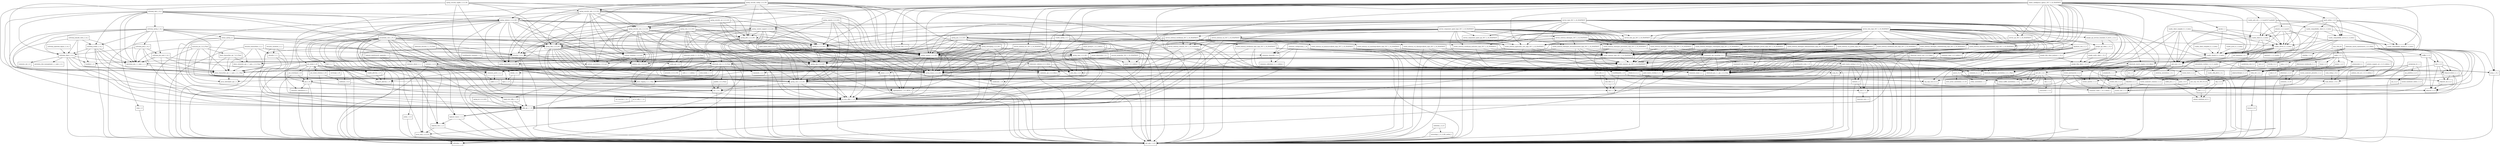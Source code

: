 digraph dependencies {
  node [shape = box, fontsize=10.0];
  activemq_broker_5_14_5 -> activemq_client_5_14_5;
  activemq_broker_5_14_5 -> geronimo_jms_1_1_spec_1_1_1;
  activemq_broker_5_14_5 -> hawtbuf_1_11;
  activemq_broker_5_14_5 -> jboss_transaction_api_1_2_spec_1_0_1_Final;
  activemq_broker_5_14_5 -> org_osgi_core_6_0_0;
  activemq_broker_5_14_5 -> slf4j_api_1_7_25;
  activemq_broker_5_14_5 -> xml_apis_1_4_01;
  activemq_client_5_14_5 -> commons_net_3_6;
  activemq_client_5_14_5 -> geronimo_j2ee_management_1_1_spec_1_0_1;
  activemq_client_5_14_5 -> geronimo_jms_1_1_spec_1_1_1;
  activemq_client_5_14_5 -> hawtbuf_1_11;
  activemq_client_5_14_5 -> jboss_transaction_api_1_2_spec_1_0_1_Final;
  activemq_client_5_14_5 -> slf4j_api_1_7_25;
  activemq_client_5_14_5 -> xml_apis_1_4_01;
  activemq_jms_pool_5_14_5 -> commons_pool2_2_4_2;
  activemq_jms_pool_5_14_5 -> geronimo_jms_1_1_spec_1_1_1;
  activemq_jms_pool_5_14_5 -> jboss_transaction_api_1_2_spec_1_0_1_Final;
  activemq_jms_pool_5_14_5 -> slf4j_api_1_7_25;
  activemq_kahadb_store_5_14_5 -> activemq_broker_5_14_5;
  activemq_kahadb_store_5_14_5 -> activemq_client_5_14_5;
  activemq_kahadb_store_5_14_5 -> geronimo_jms_1_1_spec_1_1_1;
  activemq_kahadb_store_5_14_5 -> jboss_transaction_api_1_2_spec_1_0_1_Final;
  activemq_kahadb_store_5_14_5 -> slf4j_api_1_7_25;
  activemq_openwire_legacy_5_14_5 -> activemq_client_5_14_5;
  activemq_pool_5_14_5 -> activemq_client_5_14_5;
  activemq_pool_5_14_5 -> activemq_jms_pool_5_14_5;
  activemq_pool_5_14_5 -> geronimo_jms_1_1_spec_1_1_1;
  activemq_pool_5_14_5 -> jboss_transaction_api_1_2_spec_1_0_1_Final;
  activemq_pool_5_14_5 -> slf4j_api_1_7_25;
  activemq_spring_5_14_5 -> activemq_broker_5_14_5;
  activemq_spring_5_14_5 -> activemq_client_5_14_5;
  activemq_spring_5_14_5 -> activemq_jms_pool_5_14_5;
  activemq_spring_5_14_5 -> activemq_pool_5_14_5;
  activemq_spring_5_14_5 -> geronimo_jms_1_1_spec_1_1_1;
  activemq_spring_5_14_5 -> jboss_transaction_api_1_2_spec_1_0_1_Final;
  activemq_spring_5_14_5 -> org_osgi_core_6_0_0;
  activemq_spring_5_14_5 -> slf4j_api_1_7_25;
  activemq_spring_5_14_5 -> spring_beans_5_0_0_RC1;
  activemq_spring_5_14_5 -> spring_context_5_0_0_RC1;
  activemq_spring_5_14_5 -> spring_core_5_0_0_RC1;
  activemq_spring_5_14_5 -> xbean_spring_4_5;
  activemq_web_5_14_5 -> activemq_broker_5_14_5;
  activemq_web_5_14_5 -> activemq_client_5_14_5;
  activemq_web_5_14_5 -> activemq_spring_5_14_5;
  activemq_web_5_14_5 -> geronimo_jms_1_1_spec_1_1_1;
  activemq_web_5_14_5 -> rome_1_0;
  activemq_web_5_14_5 -> slf4j_api_1_7_25;
  activemq_web_5_14_5 -> spring_beans_5_0_0_RC1;
  activemq_web_5_14_5 -> spring_core_5_0_0_RC1;
  activemq_web_5_14_5 -> spring_web_5_0_0_RC1;
  activemq_web_5_14_5 -> spring_webmvc_5_0_0_RC1;
  activemq_web_5_14_5 -> xstream_1_4_10;
  ant_1_10_1 -> ant_launcher_1_10_1;
  ant_1_10_1 -> xml_apis_1_4_01;
  asm_tree_5_2 -> asm_5_2;
  asm_util_5_2 -> asm_5_2;
  asm_util_5_2 -> asm_tree_5_2;
  aspectjweaver_1_9_0_BETA_4 -> jcl_over_slf4j_1_7_25;
  aspectjweaver_1_9_0_BETA_4 -> xml_apis_1_4_01;
  atmosphere_runtime_2_4_11_vaadin1 -> commons_pool2_2_4_2;
  atmosphere_runtime_2_4_11_vaadin1 -> vaadin_slf4j_jdk14_1_6_1;
  atmosphere_runtime_2_4_11_vaadin1 -> xml_apis_1_4_01;
  autoencoder_0_1 -> ejml_0_22;
  autoencoder_0_1 -> jcommon_1_0_16;
  autoencoder_0_1 -> jfreechart_1_0_13;
  autoencoder_0_1 -> scala_library_2_10_2;
  autoencoder_0_1 -> scala_swing_2_10_2;
  autoencoder_0_1 -> weka_dev_3_9_1;
  bcpkix_jdk15on_1_57 -> bcprov_jdk15on_1_57;
  bmad_2_4 -> weka_dev_3_9_1;
  bounce_0_18 -> xml_apis_1_4_01;
  cglib_3_2_5 -> ant_1_10_1;
  cglib_3_2_5 -> asm_5_2;
  citizen_intelligence_agency_2017_5_18_SNAPSHOT -> commons_beanutils_1_9_3;
  citizen_intelligence_agency_2017_5_18_SNAPSHOT -> commons_lang_2_6_0_redhat_6;
  citizen_intelligence_agency_2017_5_18_SNAPSHOT -> commons_lang3_3_5;
  citizen_intelligence_agency_2017_5_18_SNAPSHOT -> dcharts_2_0_0_hack23;
  citizen_intelligence_agency_2017_5_18_SNAPSHOT -> ehcache_2_10_4;
  citizen_intelligence_agency_2017_5_18_SNAPSHOT -> ehcache_web_2_0_4;
  citizen_intelligence_agency_2017_5_18_SNAPSHOT -> gantt_addon_1_0_0;
  citizen_intelligence_agency_2017_5_18_SNAPSHOT -> hibernate_jpa_2_1_api_1_0_0_Final;
  citizen_intelligence_agency_2017_5_18_SNAPSHOT -> joda_time_2_9_9;
  citizen_intelligence_agency_2017_5_18_SNAPSHOT -> jsoup_1_10_2;
  citizen_intelligence_agency_2017_5_18_SNAPSHOT -> model_common_api_2017_5_18_SNAPSHOT;
  citizen_intelligence_agency_2017_5_18_SNAPSHOT -> model_external_riksdagen_documentcontent_impl_2017_5_18_SNAPSHOT;
  citizen_intelligence_agency_2017_5_18_SNAPSHOT -> model_external_riksdagen_dokumentlista_impl_2017_5_18_SNAPSHOT;
  citizen_intelligence_agency_2017_5_18_SNAPSHOT -> model_external_riksdagen_dokumentstatus_impl_2017_5_18_SNAPSHOT;
  citizen_intelligence_agency_2017_5_18_SNAPSHOT -> model_external_riksdagen_person_impl_2017_5_18_SNAPSHOT;
  citizen_intelligence_agency_2017_5_18_SNAPSHOT -> model_external_riksdagen_utskottsforslag_impl_2017_5_18_SNAPSHOT;
  citizen_intelligence_agency_2017_5_18_SNAPSHOT -> model_external_worldbank_data_impl_2017_5_18_SNAPSHOT;
  citizen_intelligence_agency_2017_5_18_SNAPSHOT -> model_internal_application_user_impl_2017_5_18_SNAPSHOT;
  citizen_intelligence_agency_2017_5_18_SNAPSHOT -> qrcode_2_1;
  citizen_intelligence_agency_2017_5_18_SNAPSHOT -> service_api_2017_5_18_SNAPSHOT;
  citizen_intelligence_agency_2017_5_18_SNAPSHOT -> service_external_esv_2017_5_18_SNAPSHOT;
  citizen_intelligence_agency_2017_5_18_SNAPSHOT -> slf4j_api_1_7_25;
  citizen_intelligence_agency_2017_5_18_SNAPSHOT -> spring_aop_5_0_0_RC1;
  citizen_intelligence_agency_2017_5_18_SNAPSHOT -> spring_beans_5_0_0_RC1;
  citizen_intelligence_agency_2017_5_18_SNAPSHOT -> spring_context_5_0_0_RC1;
  citizen_intelligence_agency_2017_5_18_SNAPSHOT -> spring_security_core_5_0_0_M1;
  citizen_intelligence_agency_2017_5_18_SNAPSHOT -> spring_security_web_5_0_0_M1;
  citizen_intelligence_agency_2017_5_18_SNAPSHOT -> spring_tx_5_0_0_RC1;
  citizen_intelligence_agency_2017_5_18_SNAPSHOT -> spring_web_5_0_0_RC1;
  citizen_intelligence_agency_2017_5_18_SNAPSHOT -> vaadin_compatibility_server_8_1_0_beta1;
  citizen_intelligence_agency_2017_5_18_SNAPSHOT -> vaadin_compatibility_shared_8_1_0_beta1;
  citizen_intelligence_agency_2017_5_18_SNAPSHOT -> vaadin_grid_util_1_2_0_hack23v7vaadin8r3;
  citizen_intelligence_agency_2017_5_18_SNAPSHOT -> vaadin_server_8_1_0_beta1;
  citizen_intelligence_agency_2017_5_18_SNAPSHOT -> vaadin_shared_8_1_0_beta1;
  citizen_intelligence_agency_2017_5_18_SNAPSHOT -> vaadin_spring_2_0_1;
  colt_2_1_4 -> concurrent_1_3_4;
  commons_beanutils_1_9_3 -> commons_collections_3_2_2_redhat_2;
  commons_beanutils_1_9_3 -> jcl_over_slf4j_1_7_25;
  commons_collections4_4_1 -> xml_apis_1_4_01;
  commons_configuration_1_10 -> commons_beanutils_1_9_3;
  commons_configuration_1_10 -> commons_codec_1_10_0_redhat_5;
  commons_configuration_1_10 -> commons_collections_3_2_2_redhat_2;
  commons_configuration_1_10 -> commons_lang_2_6_0_redhat_6;
  commons_configuration_1_10 -> jcl_over_slf4j_1_7_25;
  commons_configuration_1_10 -> xml_apis_1_4_01;
  commons_dbcp2_2_1_1 -> commons_pool2_2_4_2;
  commons_dbcp2_2_1_1 -> jboss_transaction_api_1_2_spec_1_0_1_Final;
  commons_dbcp2_2_1_1 -> jcl_over_slf4j_1_7_25;
  commons_pool2_2_4_2 -> cglib_3_2_5;
  core_1_1_2 -> arpack_combined_all_0_1;
  dcharts_2_0_0_hack23 -> commons_codec_1_10_0_redhat_5;
  dcharts_2_0_0_hack23 -> commons_lang3_3_5;
  dcharts_2_0_0_hack23 -> gwt_user_2_8_1;
  dcharts_2_0_0_hack23 -> vaadin_client_8_1_0_beta1;
  dcharts_2_0_0_hack23 -> vaadin_server_8_1_0_beta1;
  dcharts_2_0_0_hack23 -> vaadin_shared_8_1_0_beta1;
  dom4j_1_6_1 -> xml_apis_1_4_01;
  dom4j_1_6_1 -> xpp3_1_1_6;
  ehcache_2_10_4 -> hibernate_core_5_2_10_Final;
  ehcache_2_10_4 -> jboss_transaction_api_1_2_spec_1_0_1_Final;
  ehcache_2_10_4 -> slf4j_api_1_7_25;
  ehcache_2_10_4 -> xml_apis_1_4_01;
  ehcache_3_3_1 -> cache_api_1_0_0;
  ehcache_3_3_1 -> slf4j_api_1_7_25;
  ehcache_3_3_1 -> xml_apis_1_4_01;
  ehcache_clustered_3_3_1 -> ehcache_2_10_4;
  ehcache_clustered_3_3_1 -> ehcache_3_3_1;
  ehcache_clustered_3_3_1 -> slf4j_api_1_7_25;
  ehcache_clustered_3_3_1 -> xml_apis_1_4_01;
  ehcache_transactions_3_3_1 -> ehcache_2_10_4;
  ehcache_transactions_3_3_1 -> ehcache_3_3_1;
  ehcache_transactions_3_3_1 -> jboss_transaction_api_1_2_spec_1_0_1_Final;
  ehcache_transactions_3_3_1 -> slf4j_api_1_7_25;
  ehcache_transactions_3_3_1 -> xml_apis_1_4_01;
  ehcache_web_2_0_4 -> ehcache_2_10_4;
  ehcache_web_2_0_4 -> slf4j_api_1_7_25;
  encrypt_properties_2017_5_18_SNAPSHOT -> bcprov_jdk15on_1_57;
  encrypt_properties_2017_5_18_SNAPSHOT -> jasypt_1_9_3_redhat_3;
  fluent_hc_4_5_3 -> httpclient_4_5_3;
  fluent_hc_4_5_3 -> httpcore_4_4_6;
  gantt_addon_1_0_0 -> gwt_user_2_8_1;
  gantt_addon_1_0_0 -> vaadin_client_8_1_0_beta1;
  gantt_addon_1_0_0 -> vaadin_compatibility_client_8_1_0_beta1;
  gantt_addon_1_0_0 -> vaadin_compatibility_server_8_1_0_beta1;
  gantt_addon_1_0_0 -> vaadin_compatibility_shared_8_1_0_beta1;
  gantt_addon_1_0_0 -> vaadin_server_8_1_0_beta1;
  gantt_addon_1_0_0 -> vaadin_shared_8_1_0_beta1;
  geronimo_jms_1_1_spec_1_1_1 -> jboss_transaction_api_1_2_spec_1_0_1_Final;
  google_api_client_1_22_0 -> google_http_client_1_22_0;
  google_api_client_1_22_0 -> google_http_client_jackson2_1_22_0;
  google_api_client_1_22_0 -> google_oauth_client_1_22_0;
  google_api_client_1_22_0 -> guava_22_0;
  google_api_services_translate_v2_rev51_1_22_0 -> google_api_client_1_22_0;
  google_api_services_translate_v2_rev51_1_22_0 -> google_http_client_1_22_0;
  google_http_client_1_22_0 -> httpclient_4_5_3;
  google_http_client_1_22_0 -> httpcore_4_4_6;
  google_http_client_1_22_0 -> jsr305_1_3_9;
  google_http_client_jackson2_1_22_0 -> google_http_client_1_22_0;
  google_http_client_jackson2_1_22_0 -> jackson_core_2_9_0_pr3;
  google_oauth_client_1_22_0 -> google_http_client_1_22_0;
  googleauth_1_1_1 -> commons_codec_1_10_0_redhat_5;
  googleauth_1_1_1 -> httpclient_4_5_3;
  guava_22_0 -> animal_sniffer_annotations_1_14;
  guava_22_0 -> error_prone_annotations_2_0_18;
  guava_22_0 -> j2objc_annotations_1_1;
  guava_22_0 -> jsr305_1_3_9;
  gwt_dev_2_8_1 -> animal_sniffer_annotations_1_14;
  gwt_dev_2_8_1 -> ant_1_10_1;
  gwt_dev_2_8_1 -> asm_5_2;
  gwt_dev_2_8_1 -> colt_2_1_4;
  gwt_dev_2_8_1 -> gson_2_8_0;
  gwt_dev_2_8_1 -> j2objc_annotations_1_1;
  gwt_dev_2_8_1 -> jsr305_1_3_9;
  gwt_dev_2_8_1 -> org_osgi_core_6_0_0;
  gwt_dev_2_8_1 -> xml_apis_1_4_01;
  gwt_elemental_2_8_1 -> gwt_user_2_8_1;
  gwt_user_2_8_1 -> asm_5_2;
  gwt_user_2_8_1 -> commons_io_2_5;
  gwt_user_2_8_1 -> gson_2_8_0;
  gwt_user_2_8_1 -> gwt_dev_2_8_1;
  gwt_user_2_8_1 -> icu4j_59_1;
  gwt_user_2_8_1 -> jsinterop_annotations_1_0_1;
  gwt_user_2_8_1 -> jsr305_1_3_9;
  gwt_user_2_8_1 -> junit_4_12;
  gwt_user_2_8_1 -> sac_1_3;
  gwt_user_2_8_1 -> validation_api_2_0_0_Beta2;
  gwt_user_2_8_1 -> xml_apis_1_4_01;
  hawtdispatch_1_22 -> asm_5_2;
  hawtdispatch_1_22 -> org_osgi_core_6_0_0;
  hawtdispatch_scala_1_22 -> hawtdispatch_1_22;
  hawtdispatch_scala_1_22 -> scala_library_2_10_2;
  hawtdispatch_transport_1_22 -> hawtbuf_1_11;
  hawtdispatch_transport_1_22 -> hawtdispatch_1_22;
  hibernate_commons_annotations_5_0_1_Final -> jboss_logging_3_3_1_Final;
  hibernate_core_5_2_10_Final -> ant_1_10_1;
  hibernate_core_5_2_10_Final -> antlr_2_7_7_redhat_7;
  hibernate_core_5_2_10_Final -> byte_buddy_1_7_0;
  hibernate_core_5_2_10_Final -> classmate_1_3_3;
  hibernate_core_5_2_10_Final -> dom4j_1_6_1;
  hibernate_core_5_2_10_Final -> hibernate_commons_annotations_5_0_1_Final;
  hibernate_core_5_2_10_Final -> hibernate_jpa_2_1_api_1_0_0_Final;
  hibernate_core_5_2_10_Final -> jandex_2_0_3_Final;
  hibernate_core_5_2_10_Final -> javassist_3_22_0_CR1;
  hibernate_core_5_2_10_Final -> jboss_logging_3_3_1_Final;
  hibernate_core_5_2_10_Final -> jboss_transaction_api_1_2_spec_1_0_1_Final;
  hibernate_core_5_2_10_Final -> validation_api_2_0_0_Beta2;
  hibernate_core_5_2_10_Final -> xml_apis_1_4_01;
  hibernate_ehcache_5_2_10_Final -> ehcache_2_10_4;
  hibernate_ehcache_5_2_10_Final -> hibernate_core_5_2_10_Final;
  hibernate_ehcache_5_2_10_Final -> jboss_logging_3_3_1_Final;
  hibernate_ehcache_5_2_10_Final -> jboss_transaction_api_1_2_spec_1_0_1_Final;
  hibernate_jcache_5_2_10_Final -> cache_api_1_0_0;
  hibernate_jcache_5_2_10_Final -> hibernate_core_5_2_10_Final;
  hibernate_jcache_5_2_10_Final -> jboss_logging_3_3_1_Final;
  hibernate_jcache_5_2_10_Final -> jboss_transaction_api_1_2_spec_1_0_1_Final;
  hibernate_search_elasticsearch_5_8_0_Beta2 -> gson_2_8_0;
  hibernate_search_elasticsearch_5_8_0_Beta2 -> hibernate_commons_annotations_5_0_1_Final;
  hibernate_search_elasticsearch_5_8_0_Beta2 -> hibernate_search_engine_5_8_0_Beta2;
  hibernate_search_elasticsearch_5_8_0_Beta2 -> httpasyncclient_4_1_2;
  hibernate_search_elasticsearch_5_8_0_Beta2 -> httpclient_4_5_3;
  hibernate_search_elasticsearch_5_8_0_Beta2 -> httpcore_4_4_6;
  hibernate_search_elasticsearch_5_8_0_Beta2 -> jboss_logging_3_3_1_Final;
  hibernate_search_elasticsearch_5_8_0_Beta2 -> lucene_analyzers_common_5_5_4;
  hibernate_search_elasticsearch_5_8_0_Beta2 -> lucene_core_5_5_4;
  hibernate_search_elasticsearch_5_8_0_Beta2 -> lucene_facet_5_5_4;
  hibernate_search_elasticsearch_5_8_0_Beta2 -> rest_5_3_0;
  hibernate_search_elasticsearch_5_8_0_Beta2 -> sniffer_5_3_0;
  hibernate_search_engine_5_8_0_Beta2 -> hibernate_commons_annotations_5_0_1_Final;
  hibernate_search_engine_5_8_0_Beta2 -> jboss_logging_3_3_1_Final;
  hibernate_search_engine_5_8_0_Beta2 -> jboss_transaction_api_1_2_spec_1_0_1_Final;
  hibernate_search_engine_5_8_0_Beta2 -> lucene_analyzers_common_5_5_4;
  hibernate_search_engine_5_8_0_Beta2 -> lucene_core_5_5_4;
  hibernate_search_engine_5_8_0_Beta2 -> lucene_facet_5_5_4;
  hibernate_search_engine_5_8_0_Beta2 -> lucene_misc_5_5_4;
  hibernate_search_engine_5_8_0_Beta2 -> lucene_queries_5_5_4;
  hibernate_search_engine_5_8_0_Beta2 -> lucene_queryparser_5_5_4;
  hibernate_search_engine_5_8_0_Beta2 -> xml_apis_1_4_01;
  hibernate_search_orm_5_8_0_Beta2 -> hibernate_commons_annotations_5_0_1_Final;
  hibernate_search_orm_5_8_0_Beta2 -> hibernate_core_5_2_10_Final;
  hibernate_search_orm_5_8_0_Beta2 -> hibernate_jpa_2_1_api_1_0_0_Final;
  hibernate_search_orm_5_8_0_Beta2 -> hibernate_search_engine_5_8_0_Beta2;
  hibernate_search_orm_5_8_0_Beta2 -> jboss_transaction_api_1_2_spec_1_0_1_Final;
  hibernate_search_orm_5_8_0_Beta2 -> lucene_core_5_5_4;
  hibernate_validator_6_0_0_Beta2 -> classmate_1_3_3;
  hibernate_validator_6_0_0_Beta2 -> hibernate_jpa_2_1_api_1_0_0_Final;
  hibernate_validator_6_0_0_Beta2 -> jboss_logging_3_3_1_Final;
  hibernate_validator_6_0_0_Beta2 -> joda_time_2_9_9;
  hibernate_validator_6_0_0_Beta2 -> jsoup_1_10_2;
  hibernate_validator_6_0_0_Beta2 -> validation_api_2_0_0_Beta2;
  hibernate_validator_6_0_0_Beta2 -> xml_apis_1_4_01;
  httpasyncclient_4_1_2 -> httpclient_4_5_3;
  httpasyncclient_4_1_2 -> httpcore_4_4_6;
  httpasyncclient_4_1_2 -> httpcore_nio_4_4_5;
  httpasyncclient_4_1_2 -> jcl_over_slf4j_1_7_25;
  httpclient_4_5_3 -> commons_codec_1_10_0_redhat_5;
  httpclient_4_5_3 -> httpcore_4_4_6;
  httpclient_4_5_3 -> jcl_over_slf4j_1_7_25;
  httpcore_nio_4_4_5 -> httpcore_4_4_6;
  hyperjaxb3_ejb_roundtrip_0_6_1 -> commons_io_2_5;
  hyperjaxb3_ejb_roundtrip_0_6_1 -> commons_lang3_3_5;
  hyperjaxb3_ejb_roundtrip_0_6_1 -> hibernate_jpa_2_1_api_1_0_0_Final;
  hyperjaxb3_ejb_roundtrip_0_6_1 -> hyperjaxb3_ejb_runtime_0_6_1;
  hyperjaxb3_ejb_roundtrip_0_6_1 -> jaxb2_basics_runtime_0_11_1;
  hyperjaxb3_ejb_roundtrip_0_6_1 -> jaxb2_basics_testing_0_10_0;
  hyperjaxb3_ejb_roundtrip_0_6_1 -> jcl_over_slf4j_1_7_25;
  hyperjaxb3_ejb_roundtrip_0_6_1 -> junit_4_12;
  hyperjaxb3_ejb_roundtrip_0_6_1 -> xml_apis_1_4_01;
  hyperjaxb3_ejb_roundtrip_0_6_1 -> xmlunit_1_5;
  hyperjaxb3_ejb_runtime_0_6_1 -> commons_lang3_3_5;
  hyperjaxb3_ejb_runtime_0_6_1 -> hibernate_jpa_2_1_api_1_0_0_Final;
  hyperjaxb3_ejb_runtime_0_6_1 -> xml_apis_1_4_01;
  icu4j_59_1 -> xml_apis_1_4_01;
  itext_2_1_7 -> bcpkix_jdk15on_1_57;
  itext_2_1_7 -> bcprov_jdk15on_1_57;
  itext_2_1_7 -> xml_apis_1_4_01;
  jackson_databind_2_9_0_pr3 -> jackson_annotations_2_9_0_pr3;
  jackson_databind_2_9_0_pr3 -> jackson_core_2_9_0_pr3;
  jackson_databind_2_9_0_pr3 -> xml_apis_1_4_01;
  jackson_mapper_asl_1_9_13_redhat_3 -> jackson_core_asl_1_9_13_redhat_3;
  jackson_mapper_asl_1_9_13_redhat_3 -> joda_time_2_9_9;
  jackson_mapper_asl_1_9_13_redhat_3 -> xml_apis_1_4_01;
  jandex_2_0_3_Final -> ant_1_10_1;
  jasypt_1_9_3_redhat_3 -> icu4j_59_1;
  jasypt_hibernate4_1_9_2 -> hibernate_core_5_2_10_Final;
  jasypt_hibernate4_1_9_2 -> jasypt_1_9_3_redhat_3;
  jasypt_spring31_1_9_3_redhat_3 -> jasypt_1_9_3_redhat_3;
  jasypt_spring31_1_9_3_redhat_3 -> spring_beans_5_0_0_RC1;
  jasypt_spring31_1_9_3_redhat_3 -> spring_context_5_0_0_RC1;
  jasypt_spring31_1_9_3_redhat_3 -> spring_core_5_0_0_RC1;
  jasypt_spring31_1_9_3_redhat_3 -> xml_apis_1_4_01;
  java_cup_11b_2015_03_26 -> ant_1_10_1;
  javamelody_core_1_67_0 -> activation_1_1;
  javamelody_core_1_67_0 -> commons_dbcp2_2_1_1;
  javamelody_core_1_67_0 -> ehcache_2_10_4;
  javamelody_core_1_67_0 -> hibernate_core_5_2_10_Final;
  javamelody_core_1_67_0 -> hibernate_jpa_2_1_api_1_0_0_Final;
  javamelody_core_1_67_0 -> itext_2_1_7;
  javamelody_core_1_67_0 -> javax_interceptor_api_1_2;
  javamelody_core_1_67_0 -> javax_mail_1_6_0_rc2;
  javamelody_core_1_67_0 -> jrobin_1_6_0;
  javamelody_core_1_67_0 -> log4j_over_slf4j_1_7_25;
  javamelody_core_1_67_0 -> logback_classic_1_2_3;
  javamelody_core_1_67_0 -> logback_core_1_2_3;
  javamelody_core_1_67_0 -> slf4j_api_1_7_25;
  javamelody_core_1_67_0 -> spring_aop_5_0_0_RC1;
  javamelody_core_1_67_0 -> spring_beans_5_0_0_RC1;
  javamelody_core_1_67_0 -> spring_context_5_0_0_RC1;
  javamelody_core_1_67_0 -> spring_core_5_0_0_RC1;
  javamelody_core_1_67_0 -> spring_web_5_0_0_RC1;
  javamelody_core_1_67_0 -> xml_apis_1_4_01;
  javamelody_core_1_67_0 -> xstream_1_4_10;
  javax_mail_1_6_0_rc2 -> activation_1_1;
  javax_mail_1_6_0_rc2 -> xml_apis_1_4_01;
  jaxb2_basics_runtime_0_11_1 -> activation_1_1;
  jaxb2_basics_runtime_0_11_1 -> xml_apis_1_4_01;
  jaxb2_basics_testing_0_10_0 -> commons_io_2_5;
  jaxb2_basics_testing_0_10_0 -> jaxb2_basics_runtime_0_11_1;
  jaxb2_basics_testing_0_10_0 -> jcl_over_slf4j_1_7_25;
  jaxb2_basics_testing_0_10_0 -> junit_4_12;
  jaxb2_basics_testing_0_10_0 -> xml_apis_1_4_01;
  jaxb2_basics_testing_0_10_0 -> xmlunit_1_5;
  jaxb2_basics_tools_0_10_0 -> commons_beanutils_1_9_3;
  jaxb2_basics_tools_0_10_0 -> commons_lang3_3_5;
  jaxb2_basics_tools_0_10_0 -> jaxb2_basics_runtime_0_11_1;
  jaxb2_basics_tools_0_10_0 -> jcl_over_slf4j_1_7_25;
  jaxb2_basics_tools_0_10_0 -> spring_beans_5_0_0_RC1;
  jaxb2_basics_tools_0_10_0 -> spring_context_5_0_0_RC1;
  jaxb2_basics_tools_0_10_0 -> xml_apis_1_4_01;
  jboss_connector_api_1_7_spec_1_0_0_Final -> jboss_transaction_api_1_2_spec_1_0_1_Final;
  jboss_logging_3_3_1_Final -> log4j_over_slf4j_1_7_25;
  jboss_logging_3_3_1_Final -> slf4j_api_1_7_25;
  jboss_transaction_api_1_2_spec_1_0_1_Final -> javax_interceptor_api_1_2;
  jboss_transaction_spi_7_6_0_Final -> jboss_connector_api_1_7_spec_1_0_0_Final;
  jboss_transaction_spi_7_6_0_Final -> jboss_logging_3_3_1_Final;
  jboss_transaction_spi_7_6_0_Final -> jboss_transaction_api_1_2_spec_1_0_1_Final;
  jcl_over_slf4j_1_7_25 -> slf4j_api_1_7_25;
  jcommon_1_0_16 -> xml_apis_1_4_01;
  jdom2_2_0_6 -> xml_apis_1_4_01;
  jfilechooser_bookmarks_0_1_5 -> jclipboardhelper_0_1_0;
  jfreechart_1_0_13 -> jcommon_1_0_16;
  jfreechart_1_0_13 -> xml_apis_1_4_01;
  jna_platform_4_4_0 -> jna_4_4_0;
  jrobin_1_6_0 -> xml_apis_1_4_01;
  jsoup_1_10_2 -> xml_apis_1_4_01;
  jul_to_slf4j_1_7_25 -> slf4j_api_1_7_25;
  junit_4_12 -> hamcrest_core_1_3;
  liquibase_core_3_5_3 -> ant_1_10_1;
  liquibase_core_3_5_3 -> org_osgi_core_6_0_0;
  liquibase_core_3_5_3 -> snakeyaml_1_18;
  liquibase_core_3_5_3 -> spring_beans_5_0_0_RC1;
  liquibase_core_3_5_3 -> spring_context_5_0_0_RC1;
  liquibase_core_3_5_3 -> spring_core_5_0_0_RC1;
  liquibase_core_3_5_3 -> xml_apis_1_4_01;
  log4j_over_slf4j_1_7_25 -> slf4j_api_1_7_25;
  log4j_over_slf4j_1_7_25 -> xml_apis_1_4_01;
  logback_classic_1_2_3 -> logback_core_1_2_3;
  logback_classic_1_2_3 -> slf4j_api_1_7_25;
  logback_classic_1_2_3 -> xml_apis_1_4_01;
  logback_core_1_2_3 -> javax_mail_1_6_0_rc2;
  logback_core_1_2_3 -> xml_apis_1_4_01;
  logback_elasticsearch_appender_1_5 -> jackson_core_2_9_0_pr3;
  logback_elasticsearch_appender_1_5 -> logback_classic_1_2_3;
  logback_elasticsearch_appender_1_5 -> logback_core_1_2_3;
  logback_elasticsearch_appender_1_5 -> slf4j_api_1_7_25;
  lucene_analyzers_common_5_5_4 -> lucene_core_5_5_4;
  lucene_analyzers_common_5_5_4 -> xml_apis_1_4_01;
  lucene_analyzers_phonetic_5_5_4 -> commons_codec_1_10_0_redhat_5;
  lucene_analyzers_phonetic_5_5_4 -> lucene_analyzers_common_5_5_4;
  lucene_analyzers_phonetic_5_5_4 -> lucene_core_5_5_4;
  lucene_backward_codecs_5_5_4 -> lucene_core_5_5_4;
  lucene_facet_5_5_4 -> lucene_core_5_5_4;
  lucene_facet_5_5_4 -> lucene_queries_5_5_4;
  lucene_misc_5_5_4 -> lucene_core_5_5_4;
  lucene_queries_5_5_4 -> lucene_core_5_5_4;
  lucene_queryparser_5_5_4 -> lucene_core_5_5_4;
  lucene_queryparser_5_5_4 -> lucene_queries_5_5_4;
  lucene_queryparser_5_5_4 -> xml_apis_1_4_01;
  meka_1_9_1 -> autoencoder_0_1;
  meka_1_9_1 -> bmad_2_4;
  meka_1_9_1 -> jama_1_0_3;
  meka_1_9_1 -> jclipboardhelper_0_1_0;
  meka_1_9_1 -> jfilechooser_bookmarks_0_1_5;
  meka_1_9_1 -> markdownj_core_0_4;
  meka_1_9_1 -> mst_4_0;
  meka_1_9_1 -> mulan_1_4_0;
  meka_1_9_1 -> scala_library_2_10_2;
  meka_1_9_1 -> trove4j_3_0_3;
  meka_1_9_1 -> weka_dev_3_9_1;
  moa_2016_04 -> meka_1_9_1;
  moa_2016_04 -> sizeofag_1_0_0;
  moa_2016_04 -> weka_dev_3_9_1;
  model_common_impl_2017_5_18_SNAPSHOT -> model_common_api_2017_5_18_SNAPSHOT;
  model_common_impl_2017_5_18_SNAPSHOT -> slf4j_api_1_7_25;
  model_external_riksdagen_documentcontent_impl_2017_5_18_SNAPSHOT -> hibernate_jpa_2_1_api_1_0_0_Final;
  model_external_riksdagen_documentcontent_impl_2017_5_18_SNAPSHOT -> hyperjaxb3_ejb_roundtrip_0_6_1;
  model_external_riksdagen_documentcontent_impl_2017_5_18_SNAPSHOT -> jaxb2_basics_runtime_0_11_1;
  model_external_riksdagen_documentcontent_impl_2017_5_18_SNAPSHOT -> model_common_api_2017_5_18_SNAPSHOT;
  model_external_riksdagen_documentcontent_impl_2017_5_18_SNAPSHOT -> model_common_impl_2017_5_18_SNAPSHOT;
  model_external_riksdagen_documentcontent_impl_2017_5_18_SNAPSHOT -> xml_apis_1_4_01;
  model_external_riksdagen_dokumentlista_impl_2017_5_18_SNAPSHOT -> hibernate_jpa_2_1_api_1_0_0_Final;
  model_external_riksdagen_dokumentlista_impl_2017_5_18_SNAPSHOT -> hyperjaxb3_ejb_roundtrip_0_6_1;
  model_external_riksdagen_dokumentlista_impl_2017_5_18_SNAPSHOT -> jaxb2_basics_runtime_0_11_1;
  model_external_riksdagen_dokumentlista_impl_2017_5_18_SNAPSHOT -> model_common_api_2017_5_18_SNAPSHOT;
  model_external_riksdagen_dokumentlista_impl_2017_5_18_SNAPSHOT -> model_common_impl_2017_5_18_SNAPSHOT;
  model_external_riksdagen_dokumentlista_impl_2017_5_18_SNAPSHOT -> xml_apis_1_4_01;
  model_external_riksdagen_dokumentstatus_impl_2017_5_18_SNAPSHOT -> hibernate_jpa_2_1_api_1_0_0_Final;
  model_external_riksdagen_dokumentstatus_impl_2017_5_18_SNAPSHOT -> hyperjaxb3_ejb_roundtrip_0_6_1;
  model_external_riksdagen_dokumentstatus_impl_2017_5_18_SNAPSHOT -> jaxb2_basics_runtime_0_11_1;
  model_external_riksdagen_dokumentstatus_impl_2017_5_18_SNAPSHOT -> model_common_api_2017_5_18_SNAPSHOT;
  model_external_riksdagen_dokumentstatus_impl_2017_5_18_SNAPSHOT -> model_common_impl_2017_5_18_SNAPSHOT;
  model_external_riksdagen_dokumentstatus_impl_2017_5_18_SNAPSHOT -> xml_apis_1_4_01;
  model_external_riksdagen_person_impl_2017_5_18_SNAPSHOT -> hibernate_jpa_2_1_api_1_0_0_Final;
  model_external_riksdagen_person_impl_2017_5_18_SNAPSHOT -> hyperjaxb3_ejb_roundtrip_0_6_1;
  model_external_riksdagen_person_impl_2017_5_18_SNAPSHOT -> jaxb2_basics_runtime_0_11_1;
  model_external_riksdagen_person_impl_2017_5_18_SNAPSHOT -> model_common_api_2017_5_18_SNAPSHOT;
  model_external_riksdagen_person_impl_2017_5_18_SNAPSHOT -> model_common_impl_2017_5_18_SNAPSHOT;
  model_external_riksdagen_person_impl_2017_5_18_SNAPSHOT -> xml_apis_1_4_01;
  model_external_riksdagen_personlista_impl_2017_5_18_SNAPSHOT -> hibernate_jpa_2_1_api_1_0_0_Final;
  model_external_riksdagen_personlista_impl_2017_5_18_SNAPSHOT -> hyperjaxb3_ejb_roundtrip_0_6_1;
  model_external_riksdagen_personlista_impl_2017_5_18_SNAPSHOT -> jaxb2_basics_runtime_0_11_1;
  model_external_riksdagen_personlista_impl_2017_5_18_SNAPSHOT -> model_common_api_2017_5_18_SNAPSHOT;
  model_external_riksdagen_personlista_impl_2017_5_18_SNAPSHOT -> model_common_impl_2017_5_18_SNAPSHOT;
  model_external_riksdagen_personlista_impl_2017_5_18_SNAPSHOT -> xml_apis_1_4_01;
  model_external_riksdagen_utskottsforslag_impl_2017_5_18_SNAPSHOT -> hibernate_jpa_2_1_api_1_0_0_Final;
  model_external_riksdagen_utskottsforslag_impl_2017_5_18_SNAPSHOT -> hyperjaxb3_ejb_roundtrip_0_6_1;
  model_external_riksdagen_utskottsforslag_impl_2017_5_18_SNAPSHOT -> hyperjaxb3_ejb_runtime_0_6_1;
  model_external_riksdagen_utskottsforslag_impl_2017_5_18_SNAPSHOT -> jaxb2_basics_runtime_0_11_1;
  model_external_riksdagen_utskottsforslag_impl_2017_5_18_SNAPSHOT -> model_common_api_2017_5_18_SNAPSHOT;
  model_external_riksdagen_utskottsforslag_impl_2017_5_18_SNAPSHOT -> model_common_impl_2017_5_18_SNAPSHOT;
  model_external_riksdagen_utskottsforslag_impl_2017_5_18_SNAPSHOT -> xml_apis_1_4_01;
  model_external_riksdagen_votering_impl_2017_5_18_SNAPSHOT -> hibernate_jpa_2_1_api_1_0_0_Final;
  model_external_riksdagen_votering_impl_2017_5_18_SNAPSHOT -> hyperjaxb3_ejb_roundtrip_0_6_1;
  model_external_riksdagen_votering_impl_2017_5_18_SNAPSHOT -> jaxb2_basics_runtime_0_11_1;
  model_external_riksdagen_votering_impl_2017_5_18_SNAPSHOT -> model_common_api_2017_5_18_SNAPSHOT;
  model_external_riksdagen_votering_impl_2017_5_18_SNAPSHOT -> model_common_impl_2017_5_18_SNAPSHOT;
  model_external_riksdagen_votering_impl_2017_5_18_SNAPSHOT -> xml_apis_1_4_01;
  model_external_riksdagen_voteringlista_impl_2017_5_18_SNAPSHOT -> hibernate_jpa_2_1_api_1_0_0_Final;
  model_external_riksdagen_voteringlista_impl_2017_5_18_SNAPSHOT -> hyperjaxb3_ejb_roundtrip_0_6_1;
  model_external_riksdagen_voteringlista_impl_2017_5_18_SNAPSHOT -> jaxb2_basics_runtime_0_11_1;
  model_external_riksdagen_voteringlista_impl_2017_5_18_SNAPSHOT -> model_common_api_2017_5_18_SNAPSHOT;
  model_external_riksdagen_voteringlista_impl_2017_5_18_SNAPSHOT -> model_common_impl_2017_5_18_SNAPSHOT;
  model_external_riksdagen_voteringlista_impl_2017_5_18_SNAPSHOT -> xml_apis_1_4_01;
  model_external_val_kommunvalkrets_impl_2017_5_18_SNAPSHOT -> hibernate_jpa_2_1_api_1_0_0_Final;
  model_external_val_kommunvalkrets_impl_2017_5_18_SNAPSHOT -> hyperjaxb3_ejb_roundtrip_0_6_1;
  model_external_val_kommunvalkrets_impl_2017_5_18_SNAPSHOT -> jaxb2_basics_runtime_0_11_1;
  model_external_val_kommunvalkrets_impl_2017_5_18_SNAPSHOT -> model_common_api_2017_5_18_SNAPSHOT;
  model_external_val_kommunvalkrets_impl_2017_5_18_SNAPSHOT -> model_common_impl_2017_5_18_SNAPSHOT;
  model_external_val_kommunvalkrets_impl_2017_5_18_SNAPSHOT -> xml_apis_1_4_01;
  model_external_val_landstingvalkrets_impl_2017_5_18_SNAPSHOT -> hibernate_jpa_2_1_api_1_0_0_Final;
  model_external_val_landstingvalkrets_impl_2017_5_18_SNAPSHOT -> hyperjaxb3_ejb_roundtrip_0_6_1;
  model_external_val_landstingvalkrets_impl_2017_5_18_SNAPSHOT -> jaxb2_basics_runtime_0_11_1;
  model_external_val_landstingvalkrets_impl_2017_5_18_SNAPSHOT -> model_common_api_2017_5_18_SNAPSHOT;
  model_external_val_landstingvalkrets_impl_2017_5_18_SNAPSHOT -> model_common_impl_2017_5_18_SNAPSHOT;
  model_external_val_landstingvalkrets_impl_2017_5_18_SNAPSHOT -> xml_apis_1_4_01;
  model_external_val_partier_impl_2017_5_18_SNAPSHOT -> hibernate_jpa_2_1_api_1_0_0_Final;
  model_external_val_partier_impl_2017_5_18_SNAPSHOT -> hyperjaxb3_ejb_roundtrip_0_6_1;
  model_external_val_partier_impl_2017_5_18_SNAPSHOT -> jaxb2_basics_runtime_0_11_1;
  model_external_val_partier_impl_2017_5_18_SNAPSHOT -> model_common_api_2017_5_18_SNAPSHOT;
  model_external_val_partier_impl_2017_5_18_SNAPSHOT -> model_common_impl_2017_5_18_SNAPSHOT;
  model_external_val_partier_impl_2017_5_18_SNAPSHOT -> xml_apis_1_4_01;
  model_external_val_riksdagsvalkrets_impl_2017_5_18_SNAPSHOT -> hibernate_jpa_2_1_api_1_0_0_Final;
  model_external_val_riksdagsvalkrets_impl_2017_5_18_SNAPSHOT -> hyperjaxb3_ejb_roundtrip_0_6_1;
  model_external_val_riksdagsvalkrets_impl_2017_5_18_SNAPSHOT -> jaxb2_basics_runtime_0_11_1;
  model_external_val_riksdagsvalkrets_impl_2017_5_18_SNAPSHOT -> model_common_api_2017_5_18_SNAPSHOT;
  model_external_val_riksdagsvalkrets_impl_2017_5_18_SNAPSHOT -> model_common_impl_2017_5_18_SNAPSHOT;
  model_external_val_riksdagsvalkrets_impl_2017_5_18_SNAPSHOT -> xml_apis_1_4_01;
  model_external_worldbank_data_impl_2017_5_18_SNAPSHOT -> hibernate_jpa_2_1_api_1_0_0_Final;
  model_external_worldbank_data_impl_2017_5_18_SNAPSHOT -> hyperjaxb3_ejb_roundtrip_0_6_1;
  model_external_worldbank_data_impl_2017_5_18_SNAPSHOT -> jaxb2_basics_runtime_0_11_1;
  model_external_worldbank_data_impl_2017_5_18_SNAPSHOT -> model_common_api_2017_5_18_SNAPSHOT;
  model_external_worldbank_data_impl_2017_5_18_SNAPSHOT -> model_common_impl_2017_5_18_SNAPSHOT;
  model_external_worldbank_indicators_impl_2017_5_18_SNAPSHOT -> hibernate_jpa_2_1_api_1_0_0_Final;
  model_external_worldbank_indicators_impl_2017_5_18_SNAPSHOT -> hyperjaxb3_ejb_roundtrip_0_6_1;
  model_external_worldbank_indicators_impl_2017_5_18_SNAPSHOT -> jaxb2_basics_runtime_0_11_1;
  model_external_worldbank_indicators_impl_2017_5_18_SNAPSHOT -> model_common_api_2017_5_18_SNAPSHOT;
  model_external_worldbank_indicators_impl_2017_5_18_SNAPSHOT -> model_common_impl_2017_5_18_SNAPSHOT;
  model_external_worldbank_indicators_impl_2017_5_18_SNAPSHOT -> xml_apis_1_4_01;
  model_external_worldbank_topic_impl_2017_5_18_SNAPSHOT -> hibernate_jpa_2_1_api_1_0_0_Final;
  model_external_worldbank_topic_impl_2017_5_18_SNAPSHOT -> hyperjaxb3_ejb_roundtrip_0_6_1;
  model_external_worldbank_topic_impl_2017_5_18_SNAPSHOT -> jaxb2_basics_runtime_0_11_1;
  model_external_worldbank_topic_impl_2017_5_18_SNAPSHOT -> model_common_api_2017_5_18_SNAPSHOT;
  model_external_worldbank_topic_impl_2017_5_18_SNAPSHOT -> model_common_impl_2017_5_18_SNAPSHOT;
  model_external_worldbank_topic_impl_2017_5_18_SNAPSHOT -> xml_apis_1_4_01;
  model_internal_application_user_impl_2017_5_18_SNAPSHOT -> hibernate_jpa_2_1_api_1_0_0_Final;
  model_internal_application_user_impl_2017_5_18_SNAPSHOT -> jaxb2_basics_runtime_0_11_1;
  model_internal_application_user_impl_2017_5_18_SNAPSHOT -> model_common_api_2017_5_18_SNAPSHOT;
  model_internal_application_user_impl_2017_5_18_SNAPSHOT -> model_common_impl_2017_5_18_SNAPSHOT;
  model_internal_application_user_impl_2017_5_18_SNAPSHOT -> xml_apis_1_4_01;
  mtj_1_0_4 -> arpack_combined_all_0_1;
  mtj_1_0_4 -> core_1_1_2;
  mulan_1_4_0 -> weka_dev_3_9_1;
  mulan_1_4_0 -> xml_apis_1_4_01;
  narayana_jta_5_6_0_Final -> geronimo_jms_1_1_spec_1_1_1;
  narayana_jta_5_6_0_Final -> javax_interceptor_api_1_2;
  narayana_jta_5_6_0_Final -> jboss_connector_api_1_7_spec_1_0_0_Final;
  narayana_jta_5_6_0_Final -> jboss_logging_3_3_1_Final;
  narayana_jta_5_6_0_Final -> jboss_transaction_api_1_2_spec_1_0_1_Final;
  narayana_jta_5_6_0_Final -> jboss_transaction_spi_7_6_0_Final;
  narayana_jta_5_6_0_Final -> xml_apis_1_4_01;
  nekohtml_1_9_22 -> xercesImpl_2_11_0_SP5_redhat_1;
  nekohtml_1_9_22 -> xml_apis_1_4_01;
  netlib_java_1_1 -> arpack_combined_all_0_1;
  netlib_java_1_1 -> core_1_1_2;
  poi_3_16 -> commons_codec_1_10_0_redhat_5;
  poi_3_16 -> commons_collections4_4_1;
  poi_3_16 -> jcl_over_slf4j_1_7_25;
  poi_3_16 -> xml_apis_1_4_01;
  poi_ooxml_3_16 -> bcpkix_jdk15on_1_57;
  poi_ooxml_3_16 -> bcprov_jdk15on_1_57;
  poi_ooxml_3_16 -> commons_collections4_4_1;
  poi_ooxml_3_16 -> curvesapi_1_05;
  poi_ooxml_3_16 -> junit_4_12;
  poi_ooxml_3_16 -> poi_3_16;
  poi_ooxml_3_16 -> poi_ooxml_schemas_3_16;
  poi_ooxml_3_16 -> poi_scratchpad_3_16;
  poi_ooxml_3_16 -> xml_apis_1_4_01;
  poi_ooxml_3_16 -> xmlbeans_2_6_0;
  poi_ooxml_schemas_3_16 -> poi_ooxml_3_16;
  poi_ooxml_schemas_3_16 -> xml_apis_1_4_01;
  poi_ooxml_schemas_3_16 -> xmlbeans_2_6_0;
  poi_scratchpad_3_16 -> poi_3_16;
  poi_scratchpad_3_16 -> xml_apis_1_4_01;
  postgresql_42_1_1 -> jboss_transaction_api_1_2_spec_1_0_1_Final;
  postgresql_42_1_1 -> jna_4_4_0;
  postgresql_42_1_1 -> jna_platform_4_4_0;
  postgresql_42_1_1 -> org_osgi_core_6_0_0;
  postgresql_42_1_1 -> xml_apis_1_4_01;
  qrcode_2_1 -> gwt_user_2_8_1;
  qrcode_2_1 -> vaadin_client_8_1_0_beta1;
  qrcode_2_1 -> vaadin_server_8_1_0_beta1;
  qrcode_2_1 -> vaadin_shared_8_1_0_beta1;
  rest_5_3_0 -> httpasyncclient_4_1_2;
  rest_5_3_0 -> httpclient_4_5_3;
  rest_5_3_0 -> httpcore_4_4_6;
  rest_5_3_0 -> httpcore_nio_4_4_5;
  rest_5_3_0 -> jcl_over_slf4j_1_7_25;
  rome_1_0 -> xml_apis_1_4_01;
  scala_library_2_10_2 -> xml_apis_1_4_01;
  scala_swing_2_10_2 -> scala_library_2_10_2;
  service_api_2017_5_18_SNAPSHOT -> commons_lang3_3_5;
  service_api_2017_5_18_SNAPSHOT -> hibernate_jpa_2_1_api_1_0_0_Final;
  service_api_2017_5_18_SNAPSHOT -> model_internal_application_user_impl_2017_5_18_SNAPSHOT;
  service_component_agent_api_2017_5_18_SNAPSHOT -> model_internal_application_user_impl_2017_5_18_SNAPSHOT;
  service_component_agent_impl_2017_5_18_SNAPSHOT -> geronimo_jms_1_1_spec_1_1_1;
  service_component_agent_impl_2017_5_18_SNAPSHOT -> hibernate_jpa_2_1_api_1_0_0_Final;
  service_component_agent_impl_2017_5_18_SNAPSHOT -> joda_time_2_9_9;
  service_component_agent_impl_2017_5_18_SNAPSHOT -> model_external_riksdagen_documentcontent_impl_2017_5_18_SNAPSHOT;
  service_component_agent_impl_2017_5_18_SNAPSHOT -> model_external_riksdagen_dokumentlista_impl_2017_5_18_SNAPSHOT;
  service_component_agent_impl_2017_5_18_SNAPSHOT -> model_external_riksdagen_dokumentstatus_impl_2017_5_18_SNAPSHOT;
  service_component_agent_impl_2017_5_18_SNAPSHOT -> model_external_riksdagen_person_impl_2017_5_18_SNAPSHOT;
  service_component_agent_impl_2017_5_18_SNAPSHOT -> model_external_riksdagen_personlista_impl_2017_5_18_SNAPSHOT;
  service_component_agent_impl_2017_5_18_SNAPSHOT -> model_external_riksdagen_utskottsforslag_impl_2017_5_18_SNAPSHOT;
  service_component_agent_impl_2017_5_18_SNAPSHOT -> model_external_riksdagen_votering_impl_2017_5_18_SNAPSHOT;
  service_component_agent_impl_2017_5_18_SNAPSHOT -> model_external_riksdagen_voteringlista_impl_2017_5_18_SNAPSHOT;
  service_component_agent_impl_2017_5_18_SNAPSHOT -> model_external_worldbank_indicators_impl_2017_5_18_SNAPSHOT;
  service_component_agent_impl_2017_5_18_SNAPSHOT -> model_internal_application_user_impl_2017_5_18_SNAPSHOT;
  service_component_agent_impl_2017_5_18_SNAPSHOT -> service_component_agent_api_2017_5_18_SNAPSHOT;
  service_component_agent_impl_2017_5_18_SNAPSHOT -> service_data_api_2017_5_18_SNAPSHOT;
  service_component_agent_impl_2017_5_18_SNAPSHOT -> service_external_common_2017_5_18_SNAPSHOT;
  service_component_agent_impl_2017_5_18_SNAPSHOT -> service_external_riksdagen_2017_5_18_SNAPSHOT;
  service_component_agent_impl_2017_5_18_SNAPSHOT -> service_external_val_2017_5_18_SNAPSHOT;
  service_component_agent_impl_2017_5_18_SNAPSHOT -> service_external_worldbank_2017_5_18_SNAPSHOT;
  service_component_agent_impl_2017_5_18_SNAPSHOT -> slf4j_api_1_7_25;
  service_component_agent_impl_2017_5_18_SNAPSHOT -> spring_beans_5_0_0_RC1;
  service_component_agent_impl_2017_5_18_SNAPSHOT -> spring_context_5_0_0_RC1;
  service_component_agent_impl_2017_5_18_SNAPSHOT -> spring_jms_5_0_0_RC1;
  service_component_agent_impl_2017_5_18_SNAPSHOT -> spring_tx_5_0_0_RC1;
  service_data_api_2017_5_18_SNAPSHOT -> hibernate_jpa_2_1_api_1_0_0_Final;
  service_data_api_2017_5_18_SNAPSHOT -> model_internal_application_user_impl_2017_5_18_SNAPSHOT;
  service_data_impl_2017_5_18_SNAPSHOT -> commons_beanutils_1_9_3;
  service_data_impl_2017_5_18_SNAPSHOT -> commons_lang_2_6_0_redhat_6;
  service_data_impl_2017_5_18_SNAPSHOT -> commons_lang3_3_5;
  service_data_impl_2017_5_18_SNAPSHOT -> hibernate_core_5_2_10_Final;
  service_data_impl_2017_5_18_SNAPSHOT -> hibernate_jpa_2_1_api_1_0_0_Final;
  service_data_impl_2017_5_18_SNAPSHOT -> hibernate_search_engine_5_8_0_Beta2;
  service_data_impl_2017_5_18_SNAPSHOT -> hibernate_search_orm_5_8_0_Beta2;
  service_data_impl_2017_5_18_SNAPSHOT -> liquibase_core_3_5_3;
  service_data_impl_2017_5_18_SNAPSHOT -> lucene_analyzers_common_5_5_4;
  service_data_impl_2017_5_18_SNAPSHOT -> lucene_core_5_5_4;
  service_data_impl_2017_5_18_SNAPSHOT -> model_external_riksdagen_documentcontent_impl_2017_5_18_SNAPSHOT;
  service_data_impl_2017_5_18_SNAPSHOT -> model_external_riksdagen_dokumentlista_impl_2017_5_18_SNAPSHOT;
  service_data_impl_2017_5_18_SNAPSHOT -> model_external_riksdagen_dokumentstatus_impl_2017_5_18_SNAPSHOT;
  service_data_impl_2017_5_18_SNAPSHOT -> model_external_riksdagen_person_impl_2017_5_18_SNAPSHOT;
  service_data_impl_2017_5_18_SNAPSHOT -> model_external_riksdagen_utskottsforslag_impl_2017_5_18_SNAPSHOT;
  service_data_impl_2017_5_18_SNAPSHOT -> model_external_riksdagen_votering_impl_2017_5_18_SNAPSHOT;
  service_data_impl_2017_5_18_SNAPSHOT -> model_external_val_partier_impl_2017_5_18_SNAPSHOT;
  service_data_impl_2017_5_18_SNAPSHOT -> model_external_worldbank_data_impl_2017_5_18_SNAPSHOT;
  service_data_impl_2017_5_18_SNAPSHOT -> model_external_worldbank_indicators_impl_2017_5_18_SNAPSHOT;
  service_data_impl_2017_5_18_SNAPSHOT -> model_internal_application_user_impl_2017_5_18_SNAPSHOT;
  service_data_impl_2017_5_18_SNAPSHOT -> service_data_api_2017_5_18_SNAPSHOT;
  service_data_impl_2017_5_18_SNAPSHOT -> slf4j_api_1_7_25;
  service_data_impl_2017_5_18_SNAPSHOT -> spring_beans_5_0_0_RC1;
  service_data_impl_2017_5_18_SNAPSHOT -> spring_context_5_0_0_RC1;
  service_data_impl_2017_5_18_SNAPSHOT -> spring_jdbc_5_0_0_RC1;
  service_data_impl_2017_5_18_SNAPSHOT -> spring_tx_5_0_0_RC1;
  service_external_common_2017_5_18_SNAPSHOT -> fluent_hc_4_5_3;
  service_external_common_2017_5_18_SNAPSHOT -> jdom2_2_0_6;
  service_external_common_2017_5_18_SNAPSHOT -> slf4j_api_1_7_25;
  service_external_common_2017_5_18_SNAPSHOT -> spring_context_5_0_0_RC1;
  service_external_common_2017_5_18_SNAPSHOT -> spring_oxm_5_0_0_RC1;
  service_external_common_2017_5_18_SNAPSHOT -> xml_apis_1_4_01;
  service_external_esv_2017_5_18_SNAPSHOT -> commons_lang3_3_5;
  service_external_esv_2017_5_18_SNAPSHOT -> poi_3_16;
  service_external_esv_2017_5_18_SNAPSHOT -> slf4j_api_1_7_25;
  service_external_esv_2017_5_18_SNAPSHOT -> spring_beans_5_0_0_RC1;
  service_external_esv_2017_5_18_SNAPSHOT -> spring_context_5_0_0_RC1;
  service_external_riksdagen_2017_5_18_SNAPSHOT -> model_external_riksdagen_documentcontent_impl_2017_5_18_SNAPSHOT;
  service_external_riksdagen_2017_5_18_SNAPSHOT -> model_external_riksdagen_dokumentlista_impl_2017_5_18_SNAPSHOT;
  service_external_riksdagen_2017_5_18_SNAPSHOT -> model_external_riksdagen_dokumentstatus_impl_2017_5_18_SNAPSHOT;
  service_external_riksdagen_2017_5_18_SNAPSHOT -> model_external_riksdagen_person_impl_2017_5_18_SNAPSHOT;
  service_external_riksdagen_2017_5_18_SNAPSHOT -> model_external_riksdagen_personlista_impl_2017_5_18_SNAPSHOT;
  service_external_riksdagen_2017_5_18_SNAPSHOT -> model_external_riksdagen_utskottsforslag_impl_2017_5_18_SNAPSHOT;
  service_external_riksdagen_2017_5_18_SNAPSHOT -> model_external_riksdagen_votering_impl_2017_5_18_SNAPSHOT;
  service_external_riksdagen_2017_5_18_SNAPSHOT -> model_external_riksdagen_voteringlista_impl_2017_5_18_SNAPSHOT;
  service_external_riksdagen_2017_5_18_SNAPSHOT -> service_external_common_2017_5_18_SNAPSHOT;
  service_external_riksdagen_2017_5_18_SNAPSHOT -> slf4j_api_1_7_25;
  service_external_riksdagen_2017_5_18_SNAPSHOT -> spring_beans_5_0_0_RC1;
  service_external_riksdagen_2017_5_18_SNAPSHOT -> spring_context_5_0_0_RC1;
  service_external_riksdagen_2017_5_18_SNAPSHOT -> spring_oxm_5_0_0_RC1;
  service_external_val_2017_5_18_SNAPSHOT -> model_external_val_kommunvalkrets_impl_2017_5_18_SNAPSHOT;
  service_external_val_2017_5_18_SNAPSHOT -> model_external_val_landstingvalkrets_impl_2017_5_18_SNAPSHOT;
  service_external_val_2017_5_18_SNAPSHOT -> model_external_val_partier_impl_2017_5_18_SNAPSHOT;
  service_external_val_2017_5_18_SNAPSHOT -> model_external_val_riksdagsvalkrets_impl_2017_5_18_SNAPSHOT;
  service_external_val_2017_5_18_SNAPSHOT -> service_external_common_2017_5_18_SNAPSHOT;
  service_external_val_2017_5_18_SNAPSHOT -> slf4j_api_1_7_25;
  service_external_val_2017_5_18_SNAPSHOT -> spring_beans_5_0_0_RC1;
  service_external_val_2017_5_18_SNAPSHOT -> spring_context_5_0_0_RC1;
  service_external_val_2017_5_18_SNAPSHOT -> spring_oxm_5_0_0_RC1;
  service_external_worldbank_2017_5_18_SNAPSHOT -> model_external_worldbank_data_impl_2017_5_18_SNAPSHOT;
  service_external_worldbank_2017_5_18_SNAPSHOT -> model_external_worldbank_indicators_impl_2017_5_18_SNAPSHOT;
  service_external_worldbank_2017_5_18_SNAPSHOT -> model_external_worldbank_topic_impl_2017_5_18_SNAPSHOT;
  service_external_worldbank_2017_5_18_SNAPSHOT -> model_internal_application_user_impl_2017_5_18_SNAPSHOT;
  service_external_worldbank_2017_5_18_SNAPSHOT -> service_external_common_2017_5_18_SNAPSHOT;
  service_external_worldbank_2017_5_18_SNAPSHOT -> slf4j_api_1_7_25;
  service_external_worldbank_2017_5_18_SNAPSHOT -> spring_beans_5_0_0_RC1;
  service_external_worldbank_2017_5_18_SNAPSHOT -> spring_context_5_0_0_RC1;
  service_external_worldbank_2017_5_18_SNAPSHOT -> spring_oxm_5_0_0_RC1;
  service_impl_2017_5_18_SNAPSHOT -> commons_lang_2_6_0_redhat_6;
  service_impl_2017_5_18_SNAPSHOT -> commons_lang3_3_5;
  service_impl_2017_5_18_SNAPSHOT -> google_api_client_1_22_0;
  service_impl_2017_5_18_SNAPSHOT -> google_api_services_translate_v2_rev51_1_22_0;
  service_impl_2017_5_18_SNAPSHOT -> google_http_client_1_22_0;
  service_impl_2017_5_18_SNAPSHOT -> google_http_client_jackson2_1_22_0;
  service_impl_2017_5_18_SNAPSHOT -> googleauth_1_1_1;
  service_impl_2017_5_18_SNAPSHOT -> hibernate_jpa_2_1_api_1_0_0_Final;
  service_impl_2017_5_18_SNAPSHOT -> model_external_riksdagen_documentcontent_impl_2017_5_18_SNAPSHOT;
  service_impl_2017_5_18_SNAPSHOT -> model_internal_application_user_impl_2017_5_18_SNAPSHOT;
  service_impl_2017_5_18_SNAPSHOT -> service_api_2017_5_18_SNAPSHOT;
  service_impl_2017_5_18_SNAPSHOT -> service_component_agent_api_2017_5_18_SNAPSHOT;
  service_impl_2017_5_18_SNAPSHOT -> service_data_api_2017_5_18_SNAPSHOT;
  service_impl_2017_5_18_SNAPSHOT -> slf4j_api_1_7_25;
  service_impl_2017_5_18_SNAPSHOT -> spring_beans_5_0_0_RC1;
  service_impl_2017_5_18_SNAPSHOT -> spring_context_5_0_0_RC1;
  service_impl_2017_5_18_SNAPSHOT -> spring_context_support_5_0_0_RC1;
  service_impl_2017_5_18_SNAPSHOT -> spring_security_core_5_0_0_M1;
  service_impl_2017_5_18_SNAPSHOT -> spring_tx_5_0_0_RC1;
  service_impl_2017_5_18_SNAPSHOT -> weka_dev_3_9_1;
  slf4j_api_1_7_25 -> logback_classic_1_2_3;
  sniffer_5_3_0 -> httpcore_4_4_6;
  sniffer_5_3_0 -> jackson_core_2_9_0_pr3;
  sniffer_5_3_0 -> jcl_over_slf4j_1_7_25;
  sniffer_5_3_0 -> rest_5_3_0;
  spring_aop_5_0_0_RC1 -> aspectjweaver_1_9_0_BETA_4;
  spring_aop_5_0_0_RC1 -> commons_pool2_2_4_2;
  spring_aop_5_0_0_RC1 -> jcl_over_slf4j_1_7_25;
  spring_aop_5_0_0_RC1 -> spring_beans_5_0_0_RC1;
  spring_aop_5_0_0_RC1 -> spring_core_5_0_0_RC1;
  spring_aop_5_0_0_RC1 -> xml_apis_1_4_01;
  spring_aspects_5_0_0_RC1 -> aspectjweaver_1_9_0_BETA_4;
  spring_aspects_5_0_0_RC1 -> spring_aop_5_0_0_RC1;
  spring_aspects_5_0_0_RC1 -> spring_beans_5_0_0_RC1;
  spring_aspects_5_0_0_RC1 -> spring_context_5_0_0_RC1;
  spring_aspects_5_0_0_RC1 -> spring_context_support_5_0_0_RC1;
  spring_aspects_5_0_0_RC1 -> spring_core_5_0_0_RC1;
  spring_aspects_5_0_0_RC1 -> spring_tx_5_0_0_RC1;
  spring_beans_5_0_0_RC1 -> jcl_over_slf4j_1_7_25;
  spring_beans_5_0_0_RC1 -> snakeyaml_1_18;
  spring_beans_5_0_0_RC1 -> spring_core_5_0_0_RC1;
  spring_beans_5_0_0_RC1 -> xml_apis_1_4_01;
  spring_context_5_0_0_RC1 -> aspectjweaver_1_9_0_BETA_4;
  spring_context_5_0_0_RC1 -> hibernate_validator_6_0_0_Beta2;
  spring_context_5_0_0_RC1 -> jcl_over_slf4j_1_7_25;
  spring_context_5_0_0_RC1 -> joda_time_2_9_9;
  spring_context_5_0_0_RC1 -> spring_aop_5_0_0_RC1;
  spring_context_5_0_0_RC1 -> spring_beans_5_0_0_RC1;
  spring_context_5_0_0_RC1 -> spring_core_5_0_0_RC1;
  spring_context_5_0_0_RC1 -> spring_expression_5_0_0_RC1;
  spring_context_5_0_0_RC1 -> validation_api_2_0_0_Beta2;
  spring_context_5_0_0_RC1 -> xml_apis_1_4_01;
  spring_context_support_5_0_0_RC1 -> activation_1_1;
  spring_context_support_5_0_0_RC1 -> cache_api_1_0_0;
  spring_context_support_5_0_0_RC1 -> ehcache_2_10_4;
  spring_context_support_5_0_0_RC1 -> javax_mail_1_6_0_rc2;
  spring_context_support_5_0_0_RC1 -> jcl_over_slf4j_1_7_25;
  spring_context_support_5_0_0_RC1 -> spring_aop_5_0_0_RC1;
  spring_context_support_5_0_0_RC1 -> spring_beans_5_0_0_RC1;
  spring_context_support_5_0_0_RC1 -> spring_context_5_0_0_RC1;
  spring_context_support_5_0_0_RC1 -> spring_core_5_0_0_RC1;
  spring_context_support_5_0_0_RC1 -> spring_jdbc_5_0_0_RC1;
  spring_context_support_5_0_0_RC1 -> spring_tx_5_0_0_RC1;
  spring_core_5_0_0_RC1 -> ant_1_10_1;
  spring_core_5_0_0_RC1 -> aspectjweaver_1_9_0_BETA_4;
  spring_core_5_0_0_RC1 -> jcl_over_slf4j_1_7_25;
  spring_core_5_0_0_RC1 -> xml_apis_1_4_01;
  spring_expression_5_0_0_RC1 -> jcl_over_slf4j_1_7_25;
  spring_expression_5_0_0_RC1 -> spring_core_5_0_0_RC1;
  spring_jcl_5_0_0_RC1 -> slf4j_api_1_7_25;
  spring_jdbc_5_0_0_RC1 -> jcl_over_slf4j_1_7_25;
  spring_jdbc_5_0_0_RC1 -> spring_beans_5_0_0_RC1;
  spring_jdbc_5_0_0_RC1 -> spring_context_5_0_0_RC1;
  spring_jdbc_5_0_0_RC1 -> spring_core_5_0_0_RC1;
  spring_jdbc_5_0_0_RC1 -> spring_tx_5_0_0_RC1;
  spring_jdbc_5_0_0_RC1 -> xml_apis_1_4_01;
  spring_jms_5_0_0_RC1 -> geronimo_jms_1_1_spec_1_1_1;
  spring_jms_5_0_0_RC1 -> jackson_annotations_2_9_0_pr3;
  spring_jms_5_0_0_RC1 -> jackson_databind_2_9_0_pr3;
  spring_jms_5_0_0_RC1 -> jboss_connector_api_1_7_spec_1_0_0_Final;
  spring_jms_5_0_0_RC1 -> jcl_over_slf4j_1_7_25;
  spring_jms_5_0_0_RC1 -> spring_aop_5_0_0_RC1;
  spring_jms_5_0_0_RC1 -> spring_beans_5_0_0_RC1;
  spring_jms_5_0_0_RC1 -> spring_context_5_0_0_RC1;
  spring_jms_5_0_0_RC1 -> spring_core_5_0_0_RC1;
  spring_jms_5_0_0_RC1 -> spring_messaging_5_0_0_RC1;
  spring_jms_5_0_0_RC1 -> spring_oxm_5_0_0_RC1;
  spring_jms_5_0_0_RC1 -> spring_tx_5_0_0_RC1;
  spring_jms_5_0_0_RC1 -> xml_apis_1_4_01;
  spring_messaging_5_0_0_RC1 -> jackson_annotations_2_9_0_pr3;
  spring_messaging_5_0_0_RC1 -> jackson_core_2_9_0_pr3;
  spring_messaging_5_0_0_RC1 -> jackson_databind_2_9_0_pr3;
  spring_messaging_5_0_0_RC1 -> jcl_over_slf4j_1_7_25;
  spring_messaging_5_0_0_RC1 -> spring_beans_5_0_0_RC1;
  spring_messaging_5_0_0_RC1 -> spring_context_5_0_0_RC1;
  spring_messaging_5_0_0_RC1 -> spring_core_5_0_0_RC1;
  spring_messaging_5_0_0_RC1 -> spring_expression_5_0_0_RC1;
  spring_messaging_5_0_0_RC1 -> spring_oxm_5_0_0_RC1;
  spring_messaging_5_0_0_RC1 -> xml_apis_1_4_01;
  spring_orm_5_0_0_RC1 -> hibernate_core_5_2_10_Final;
  spring_orm_5_0_0_RC1 -> hibernate_jpa_2_1_api_1_0_0_Final;
  spring_orm_5_0_0_RC1 -> jboss_transaction_api_1_2_spec_1_0_1_Final;
  spring_orm_5_0_0_RC1 -> jcl_over_slf4j_1_7_25;
  spring_orm_5_0_0_RC1 -> spring_aop_5_0_0_RC1;
  spring_orm_5_0_0_RC1 -> spring_beans_5_0_0_RC1;
  spring_orm_5_0_0_RC1 -> spring_context_5_0_0_RC1;
  spring_orm_5_0_0_RC1 -> spring_core_5_0_0_RC1;
  spring_orm_5_0_0_RC1 -> spring_jdbc_5_0_0_RC1;
  spring_orm_5_0_0_RC1 -> spring_tx_5_0_0_RC1;
  spring_orm_5_0_0_RC1 -> spring_web_5_0_0_RC1;
  spring_orm_5_0_0_RC1 -> xml_apis_1_4_01;
  spring_oxm_5_0_0_RC1 -> activation_1_1;
  spring_oxm_5_0_0_RC1 -> jcl_over_slf4j_1_7_25;
  spring_oxm_5_0_0_RC1 -> spring_beans_5_0_0_RC1;
  spring_oxm_5_0_0_RC1 -> spring_core_5_0_0_RC1;
  spring_oxm_5_0_0_RC1 -> xml_apis_1_4_01;
  spring_oxm_5_0_0_RC1 -> xstream_1_4_10;
  spring_security_acl_5_0_0_M1 -> ehcache_2_10_4;
  spring_security_acl_5_0_0_M1 -> jcl_over_slf4j_1_7_25;
  spring_security_acl_5_0_0_M1 -> spring_aop_5_0_0_RC1;
  spring_security_acl_5_0_0_M1 -> spring_context_5_0_0_RC1;
  spring_security_acl_5_0_0_M1 -> spring_core_5_0_0_RC1;
  spring_security_acl_5_0_0_M1 -> spring_jdbc_5_0_0_RC1;
  spring_security_acl_5_0_0_M1 -> spring_security_core_5_0_0_M1;
  spring_security_acl_5_0_0_M1 -> spring_tx_5_0_0_RC1;
  spring_security_config_5_0_0_M1 -> aspectjweaver_1_9_0_BETA_4;
  spring_security_config_5_0_0_M1 -> jcl_over_slf4j_1_7_25;
  spring_security_config_5_0_0_M1 -> spring_aop_5_0_0_RC1;
  spring_security_config_5_0_0_M1 -> spring_beans_5_0_0_RC1;
  spring_security_config_5_0_0_M1 -> spring_context_5_0_0_RC1;
  spring_security_config_5_0_0_M1 -> spring_core_5_0_0_RC1;
  spring_security_config_5_0_0_M1 -> spring_expression_5_0_0_RC1;
  spring_security_config_5_0_0_M1 -> spring_jdbc_5_0_0_RC1;
  spring_security_config_5_0_0_M1 -> spring_messaging_5_0_0_RC1;
  spring_security_config_5_0_0_M1 -> spring_security_core_5_0_0_M1;
  spring_security_config_5_0_0_M1 -> spring_security_web_5_0_0_M1;
  spring_security_config_5_0_0_M1 -> spring_web_5_0_0_RC1;
  spring_security_config_5_0_0_M1 -> spring_webmvc_5_0_0_RC1;
  spring_security_config_5_0_0_M1 -> xml_apis_1_4_01;
  spring_security_core_5_0_0_M1 -> aspectjweaver_1_9_0_BETA_4;
  spring_security_core_5_0_0_M1 -> bcprov_jdk15on_1_57;
  spring_security_core_5_0_0_M1 -> ehcache_2_10_4;
  spring_security_core_5_0_0_M1 -> jackson_annotations_2_9_0_pr3;
  spring_security_core_5_0_0_M1 -> jackson_core_2_9_0_pr3;
  spring_security_core_5_0_0_M1 -> jackson_databind_2_9_0_pr3;
  spring_security_core_5_0_0_M1 -> jcl_over_slf4j_1_7_25;
  spring_security_core_5_0_0_M1 -> spring_aop_5_0_0_RC1;
  spring_security_core_5_0_0_M1 -> spring_beans_5_0_0_RC1;
  spring_security_core_5_0_0_M1 -> spring_context_5_0_0_RC1;
  spring_security_core_5_0_0_M1 -> spring_core_5_0_0_RC1;
  spring_security_core_5_0_0_M1 -> spring_expression_5_0_0_RC1;
  spring_security_core_5_0_0_M1 -> spring_jdbc_5_0_0_RC1;
  spring_security_core_5_0_0_M1 -> spring_tx_5_0_0_RC1;
  spring_security_taglibs_5_0_0_M1 -> jcl_over_slf4j_1_7_25;
  spring_security_taglibs_5_0_0_M1 -> spring_beans_5_0_0_RC1;
  spring_security_taglibs_5_0_0_M1 -> spring_context_5_0_0_RC1;
  spring_security_taglibs_5_0_0_M1 -> spring_core_5_0_0_RC1;
  spring_security_taglibs_5_0_0_M1 -> spring_expression_5_0_0_RC1;
  spring_security_taglibs_5_0_0_M1 -> spring_security_core_5_0_0_M1;
  spring_security_taglibs_5_0_0_M1 -> spring_security_web_5_0_0_M1;
  spring_security_taglibs_5_0_0_M1 -> spring_web_5_0_0_RC1;
  spring_security_web_5_0_0_M1 -> jackson_annotations_2_9_0_pr3;
  spring_security_web_5_0_0_M1 -> jackson_core_2_9_0_pr3;
  spring_security_web_5_0_0_M1 -> jackson_databind_2_9_0_pr3;
  spring_security_web_5_0_0_M1 -> jcl_over_slf4j_1_7_25;
  spring_security_web_5_0_0_M1 -> spring_beans_5_0_0_RC1;
  spring_security_web_5_0_0_M1 -> spring_context_5_0_0_RC1;
  spring_security_web_5_0_0_M1 -> spring_core_5_0_0_RC1;
  spring_security_web_5_0_0_M1 -> spring_expression_5_0_0_RC1;
  spring_security_web_5_0_0_M1 -> spring_jdbc_5_0_0_RC1;
  spring_security_web_5_0_0_M1 -> spring_security_core_5_0_0_M1;
  spring_security_web_5_0_0_M1 -> spring_tx_5_0_0_RC1;
  spring_security_web_5_0_0_M1 -> spring_web_5_0_0_RC1;
  spring_security_web_5_0_0_M1 -> spring_webmvc_5_0_0_RC1;
  spring_security_web_5_0_0_M1 -> xml_apis_1_4_01;
  spring_tx_5_0_0_RC1 -> jboss_connector_api_1_7_spec_1_0_0_Final;
  spring_tx_5_0_0_RC1 -> jboss_transaction_api_1_2_spec_1_0_1_Final;
  spring_tx_5_0_0_RC1 -> jcl_over_slf4j_1_7_25;
  spring_tx_5_0_0_RC1 -> spring_aop_5_0_0_RC1;
  spring_tx_5_0_0_RC1 -> spring_beans_5_0_0_RC1;
  spring_tx_5_0_0_RC1 -> spring_context_5_0_0_RC1;
  spring_tx_5_0_0_RC1 -> spring_core_5_0_0_RC1;
  spring_tx_5_0_0_RC1 -> xml_apis_1_4_01;
  spring_web_5_0_0_RC1 -> gson_2_8_0;
  spring_web_5_0_0_RC1 -> httpasyncclient_4_1_2;
  spring_web_5_0_0_RC1 -> httpclient_4_5_3;
  spring_web_5_0_0_RC1 -> httpcore_4_4_6;
  spring_web_5_0_0_RC1 -> httpcore_nio_4_4_5;
  spring_web_5_0_0_RC1 -> jackson_annotations_2_9_0_pr3;
  spring_web_5_0_0_RC1 -> jackson_core_2_9_0_pr3;
  spring_web_5_0_0_RC1 -> jackson_databind_2_9_0_pr3;
  spring_web_5_0_0_RC1 -> javax_mail_1_6_0_rc2;
  spring_web_5_0_0_RC1 -> jcl_over_slf4j_1_7_25;
  spring_web_5_0_0_RC1 -> spring_aop_5_0_0_RC1;
  spring_web_5_0_0_RC1 -> spring_beans_5_0_0_RC1;
  spring_web_5_0_0_RC1 -> spring_context_5_0_0_RC1;
  spring_web_5_0_0_RC1 -> spring_core_5_0_0_RC1;
  spring_web_5_0_0_RC1 -> spring_oxm_5_0_0_RC1;
  spring_web_5_0_0_RC1 -> validation_api_2_0_0_Beta2;
  spring_web_5_0_0_RC1 -> xml_apis_1_4_01;
  spring_webmvc_5_0_0_RC1 -> itext_2_1_7;
  spring_webmvc_5_0_0_RC1 -> jackson_annotations_2_9_0_pr3;
  spring_webmvc_5_0_0_RC1 -> jackson_core_2_9_0_pr3;
  spring_webmvc_5_0_0_RC1 -> jackson_databind_2_9_0_pr3;
  spring_webmvc_5_0_0_RC1 -> jcl_over_slf4j_1_7_25;
  spring_webmvc_5_0_0_RC1 -> poi_3_16;
  spring_webmvc_5_0_0_RC1 -> poi_ooxml_3_16;
  spring_webmvc_5_0_0_RC1 -> spring_aop_5_0_0_RC1;
  spring_webmvc_5_0_0_RC1 -> spring_beans_5_0_0_RC1;
  spring_webmvc_5_0_0_RC1 -> spring_context_5_0_0_RC1;
  spring_webmvc_5_0_0_RC1 -> spring_context_support_5_0_0_RC1;
  spring_webmvc_5_0_0_RC1 -> spring_core_5_0_0_RC1;
  spring_webmvc_5_0_0_RC1 -> spring_expression_5_0_0_RC1;
  spring_webmvc_5_0_0_RC1 -> spring_oxm_5_0_0_RC1;
  spring_webmvc_5_0_0_RC1 -> spring_web_5_0_0_RC1;
  spring_webmvc_5_0_0_RC1 -> xml_apis_1_4_01;
  vaadin_client_8_1_0_beta1 -> gwt_elemental_2_8_1;
  vaadin_client_8_1_0_beta1 -> gwt_user_2_8_1;
  vaadin_client_8_1_0_beta1 -> vaadin_server_8_1_0_beta1;
  vaadin_client_8_1_0_beta1 -> vaadin_shared_8_1_0_beta1;
  vaadin_client_compiled_8_1_0_beta1 -> vaadin_shared_8_1_0_beta1;
  vaadin_client_compiler_8_1_0_beta1 -> commons_io_2_5;
  vaadin_client_compiler_8_1_0_beta1 -> gwt_dev_2_8_1;
  vaadin_client_compiler_8_1_0_beta1 -> gwt_elemental_2_8_1;
  vaadin_client_compiler_8_1_0_beta1 -> gwt_user_2_8_1;
  vaadin_client_compiler_8_1_0_beta1 -> sac_1_3;
  vaadin_client_compiler_8_1_0_beta1 -> vaadin_client_8_1_0_beta1;
  vaadin_client_compiler_8_1_0_beta1 -> vaadin_server_8_1_0_beta1;
  vaadin_client_compiler_8_1_0_beta1 -> vaadin_shared_8_1_0_beta1;
  vaadin_compatibility_client_8_1_0_beta1 -> gwt_elemental_2_8_1;
  vaadin_compatibility_client_8_1_0_beta1 -> gwt_user_2_8_1;
  vaadin_compatibility_client_8_1_0_beta1 -> vaadin_client_8_1_0_beta1;
  vaadin_compatibility_client_8_1_0_beta1 -> vaadin_compatibility_server_8_1_0_beta1;
  vaadin_compatibility_client_8_1_0_beta1 -> vaadin_compatibility_shared_8_1_0_beta1;
  vaadin_compatibility_client_8_1_0_beta1 -> vaadin_shared_8_1_0_beta1;
  vaadin_compatibility_server_8_1_0_beta1 -> gwt_elemental_2_8_1;
  vaadin_compatibility_server_8_1_0_beta1 -> jsoup_1_10_2;
  vaadin_compatibility_server_8_1_0_beta1 -> vaadin_compatibility_shared_8_1_0_beta1;
  vaadin_compatibility_server_8_1_0_beta1 -> vaadin_server_8_1_0_beta1;
  vaadin_compatibility_server_8_1_0_beta1 -> vaadin_shared_8_1_0_beta1;
  vaadin_compatibility_server_8_1_0_beta1 -> validation_api_2_0_0_Beta2;
  vaadin_compatibility_shared_8_1_0_beta1 -> vaadin_shared_8_1_0_beta1;
  vaadin_grid_util_1_2_0_hack23v7vaadin8r3 -> gwt_user_2_8_1;
  vaadin_grid_util_1_2_0_hack23v7vaadin8r3 -> vaadin_client_8_1_0_beta1;
  vaadin_grid_util_1_2_0_hack23v7vaadin8r3 -> vaadin_compatibility_client_8_1_0_beta1;
  vaadin_grid_util_1_2_0_hack23v7vaadin8r3 -> vaadin_compatibility_server_8_1_0_beta1;
  vaadin_grid_util_1_2_0_hack23v7vaadin8r3 -> vaadin_compatibility_shared_8_1_0_beta1;
  vaadin_grid_util_1_2_0_hack23v7vaadin8r3 -> vaadin_server_8_1_0_beta1;
  vaadin_grid_util_1_2_0_hack23v7vaadin8r3 -> vaadin_shared_8_1_0_beta1;
  vaadin_push_8_1_0_beta1 -> vaadin_shared_8_1_0_beta1;
  vaadin_server_8_1_0_beta1 -> atmosphere_runtime_2_4_11_vaadin1;
  vaadin_server_8_1_0_beta1 -> gentyref_1_2_0_vaadin1;
  vaadin_server_8_1_0_beta1 -> gwt_elemental_2_8_1;
  vaadin_server_8_1_0_beta1 -> jsoup_1_10_2;
  vaadin_server_8_1_0_beta1 -> vaadin_shared_8_1_0_beta1;
  vaadin_server_8_1_0_beta1 -> validation_api_2_0_0_Beta2;
  vaadin_server_8_1_0_beta1 -> xml_apis_1_4_01;
  vaadin_shared_8_1_0_beta1 -> gwt_user_2_8_1;
  vaadin_shared_8_1_0_beta1 -> org_osgi_core_6_0_0;
  vaadin_spring_2_0_1 -> slf4j_api_1_7_25;
  vaadin_spring_2_0_1 -> spring_beans_5_0_0_RC1;
  vaadin_spring_2_0_1 -> spring_context_5_0_0_RC1;
  vaadin_spring_2_0_1 -> spring_core_5_0_0_RC1;
  vaadin_spring_2_0_1 -> spring_web_5_0_0_RC1;
  vaadin_spring_2_0_1 -> vaadin_server_8_1_0_beta1;
  vaadin_spring_2_0_1 -> vaadin_shared_8_1_0_beta1;
  weka_dev_3_9_1 -> bounce_0_18;
  weka_dev_3_9_1 -> java_cup_11b_2015_03_26;
  weka_dev_3_9_1 -> mtj_1_0_4;
  weka_dev_3_9_1 -> xml_apis_1_4_01;
  xbean_spring_4_5 -> ant_1_10_1;
  xbean_spring_4_5 -> jcl_over_slf4j_1_7_25;
  xbean_spring_4_5 -> spring_beans_5_0_0_RC1;
  xbean_spring_4_5 -> spring_context_5_0_0_RC1;
  xbean_spring_4_5 -> spring_core_5_0_0_RC1;
  xbean_spring_4_5 -> spring_web_5_0_0_RC1;
  xbean_spring_4_5 -> xml_apis_1_4_01;
  xercesImpl_2_11_0_SP5_redhat_1 -> xml_apis_1_4_01;
  xmlbeans_2_6_0 -> ant_1_10_1;
  xmlbeans_2_6_0 -> xml_apis_1_4_01;
  xmlunit_1_5 -> junit_4_12;
  xmlunit_1_5 -> xml_apis_1_4_01;
  xpp3_1_1_6 -> junit_4_12;
  xpp3_1_1_6 -> xml_apis_1_4_01;
  xstream_1_4_10 -> activation_1_1;
  xstream_1_4_10 -> cglib_3_2_5;
  xstream_1_4_10 -> dom4j_1_6_1;
  xstream_1_4_10 -> jdom2_2_0_6;
  xstream_1_4_10 -> joda_time_2_9_9;
  xstream_1_4_10 -> xml_apis_1_4_01;
  xstream_1_4_10 -> xpp3_1_1_6;
}

